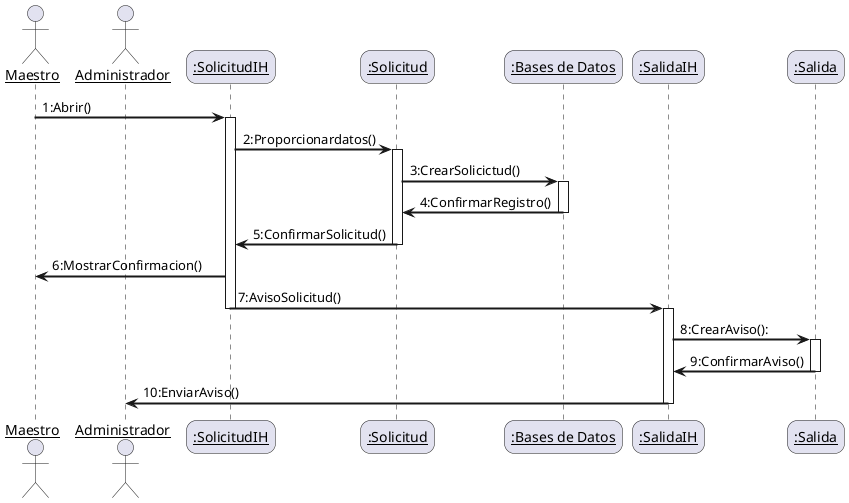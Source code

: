 @startuml DS_CasodeUso1
skinparam sequenceArrowThickness 2
skinparam roundcorner 20
skinparam maxmessagesize 60
skinparam sequenceParticipant underline

actor "Maestro" as ad1
actor "Administrador" as ad2
participant ":SolicitudIH" as A
participant ":Solicitud" as B
participant ":Bases de Datos" as C
participant ":SalidaIH" as D
participant ":Salida" as E
ad1 -> A: 1:Abrir()
activate A

A -> B: 2:Proporcionardatos()
activate B

B -> C: 3:CrearSolicictud()
activate C
C -> B: 4:ConfirmarRegistro()
deactivate C

B -> A: 5:ConfirmarSolicitud()
deactivate B

A -> ad1: 6:MostrarConfirmacion()
A -> D: 7:AvisoSolicitud()
deactivate A
activate D
D -> E: 8:CrearAviso():
activate E

E -> D: 9:ConfirmarAviso()
deactivate E

D-> ad2: 10:EnviarAviso()
deactivate D



@enduml
